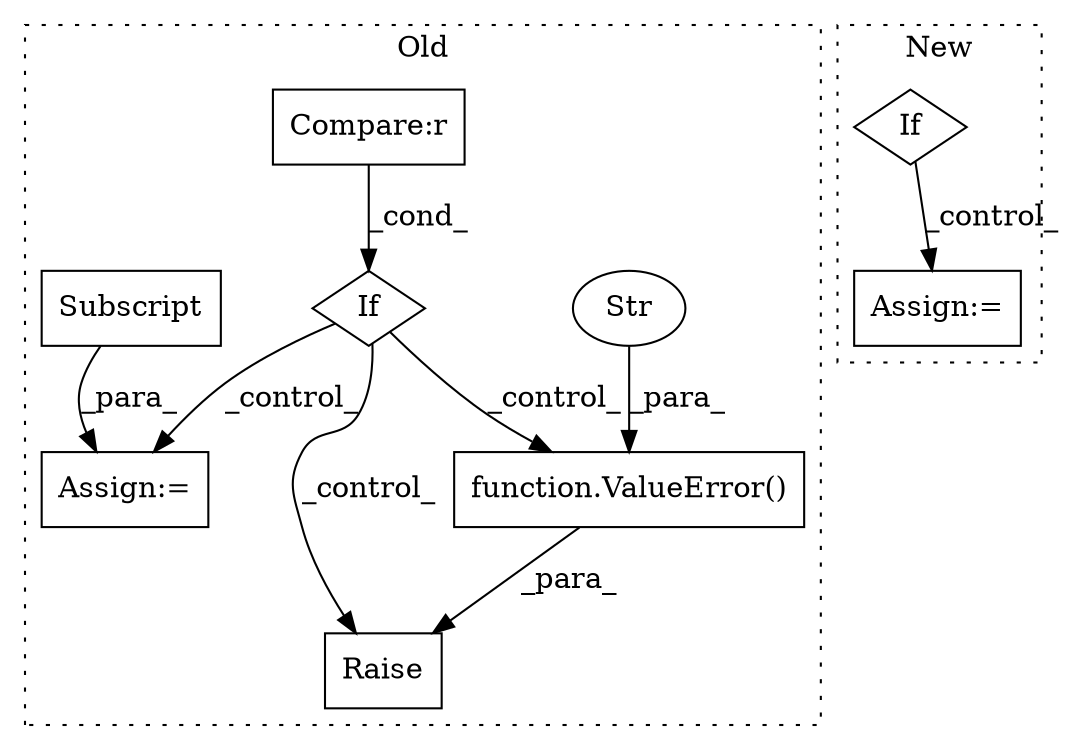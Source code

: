 digraph G {
subgraph cluster0 {
1 [label="function.ValueError()" a="75" s="5206,5274" l="11,1" shape="box"];
3 [label="Raise" a="91" s="5200" l="6" shape="box"];
4 [label="Str" a="66" s="5217" l="57" shape="ellipse"];
5 [label="If" a="96" s="5145,5186" l="3,14" shape="diamond"];
6 [label="Assign:=" a="68" s="5287" l="3" shape="box"];
7 [label="Compare:r" a="40" s="5148" l="38" shape="box"];
9 [label="Subscript" a="63" s="5290,0" l="138,0" shape="box"];
label = "Old";
style="dotted";
}
subgraph cluster1 {
2 [label="If" a="96" s="4843,4873" l="0,14" shape="diamond"];
8 [label="Assign:=" a="68" s="4986" l="3" shape="box"];
label = "New";
style="dotted";
}
1 -> 3 [label="_para_"];
2 -> 8 [label="_control_"];
4 -> 1 [label="_para_"];
5 -> 3 [label="_control_"];
5 -> 1 [label="_control_"];
5 -> 6 [label="_control_"];
7 -> 5 [label="_cond_"];
9 -> 6 [label="_para_"];
}